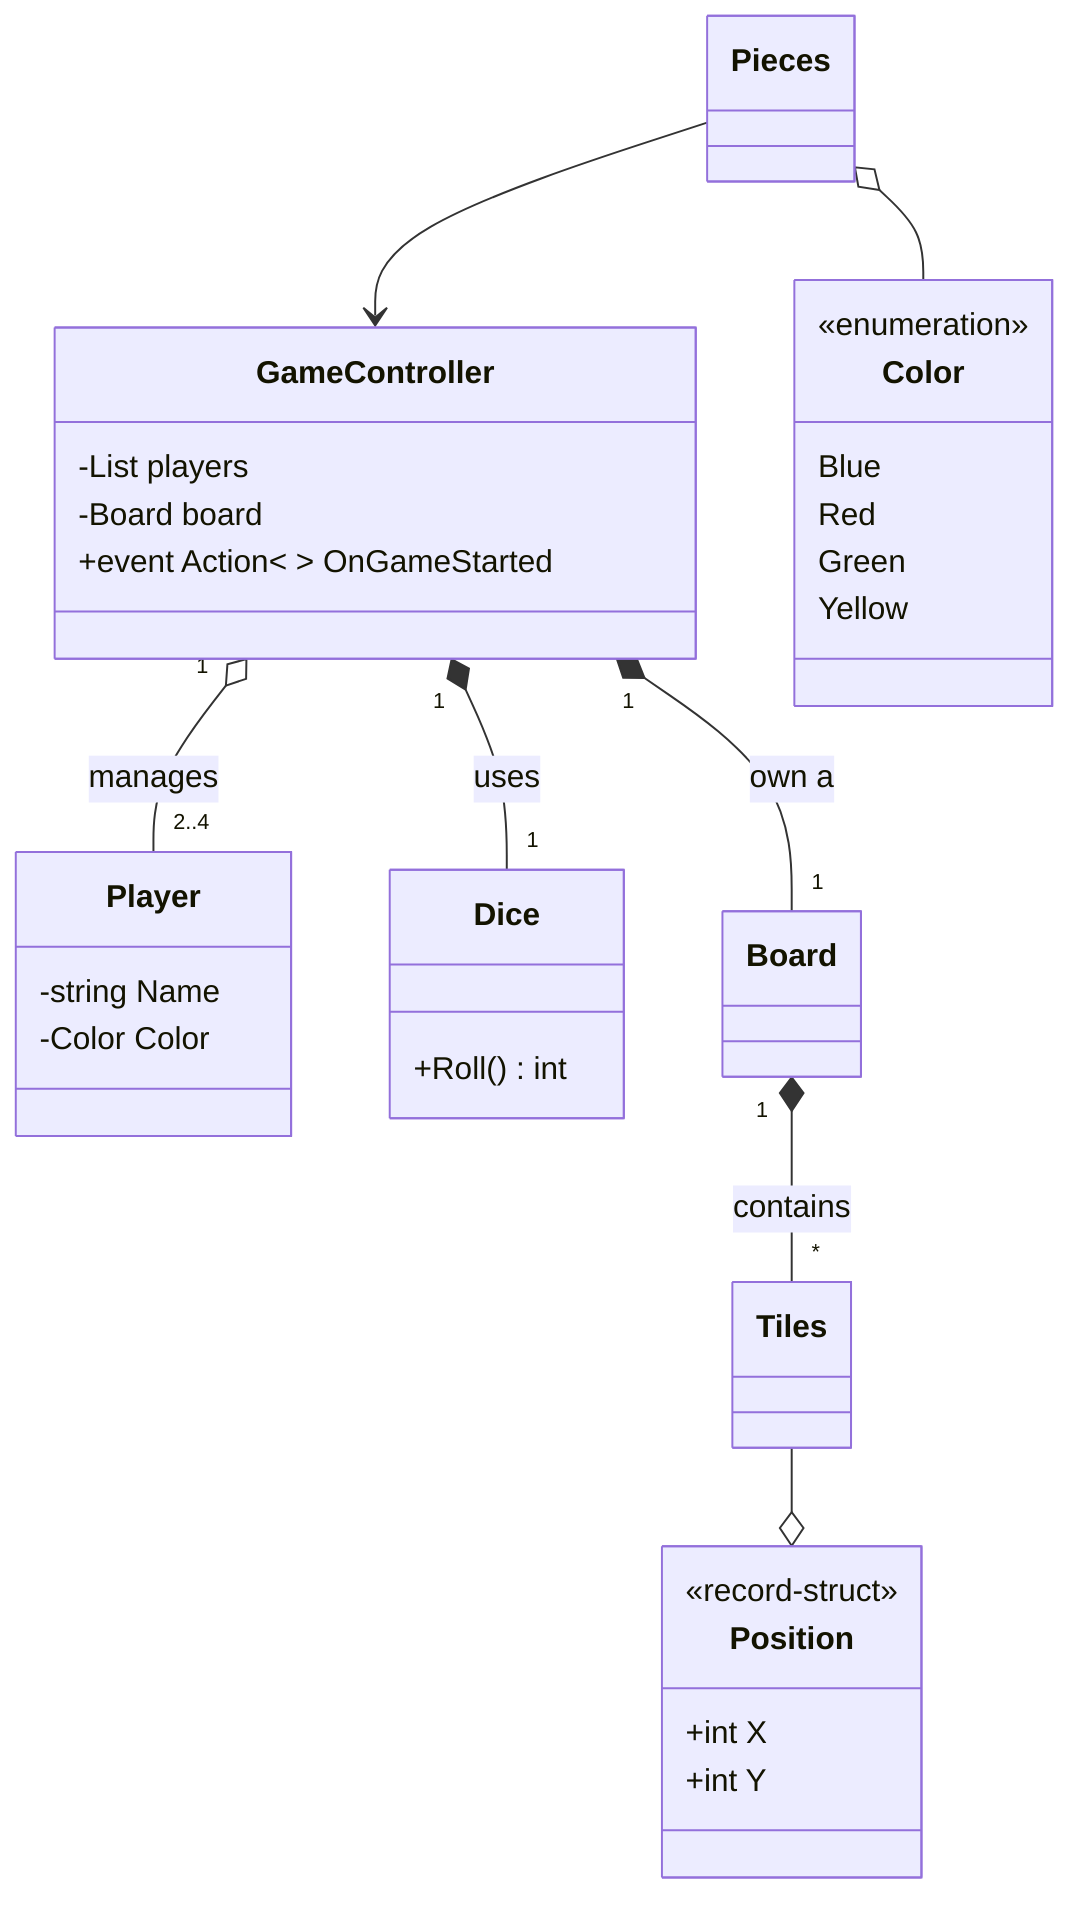 %% Namespace for ClassDiagram
classDiagram

    class GameController {
        -List<Player> players
        -Board board
        
        +event Action< > OnGameStarted
    }

    class Player{
        -string Name
        -Color Color
    }

    class Dice {
        +Roll() int
    }

    class Board {

    }

    class Tiles {

    }

    class Pieces {

    }

    class Position{
        <<record-struct>>
        +int X
        +int Y
    }

    class Color {
        <<enumeration>>
        Blue
        Red
        Green
        Yellow
    }

    GameController "1" *-- "1" Board : own a
    GameController "1" *-- "1" Dice : uses
    GameController "1" o-- "2..4" Player : manages
    Board "1" *-- "*" Tiles : contains 
    Tiles --o Position 
    Pieces o-- Color
    Pieces --> GameController

    %% %% Board own a Tile
    %% Board *-- Tile
    %% %% Tile Associate with Pieces
    %% Tiles -> Pieces
    %% %% Pieces has a Color
    %% Pieces o-- Color